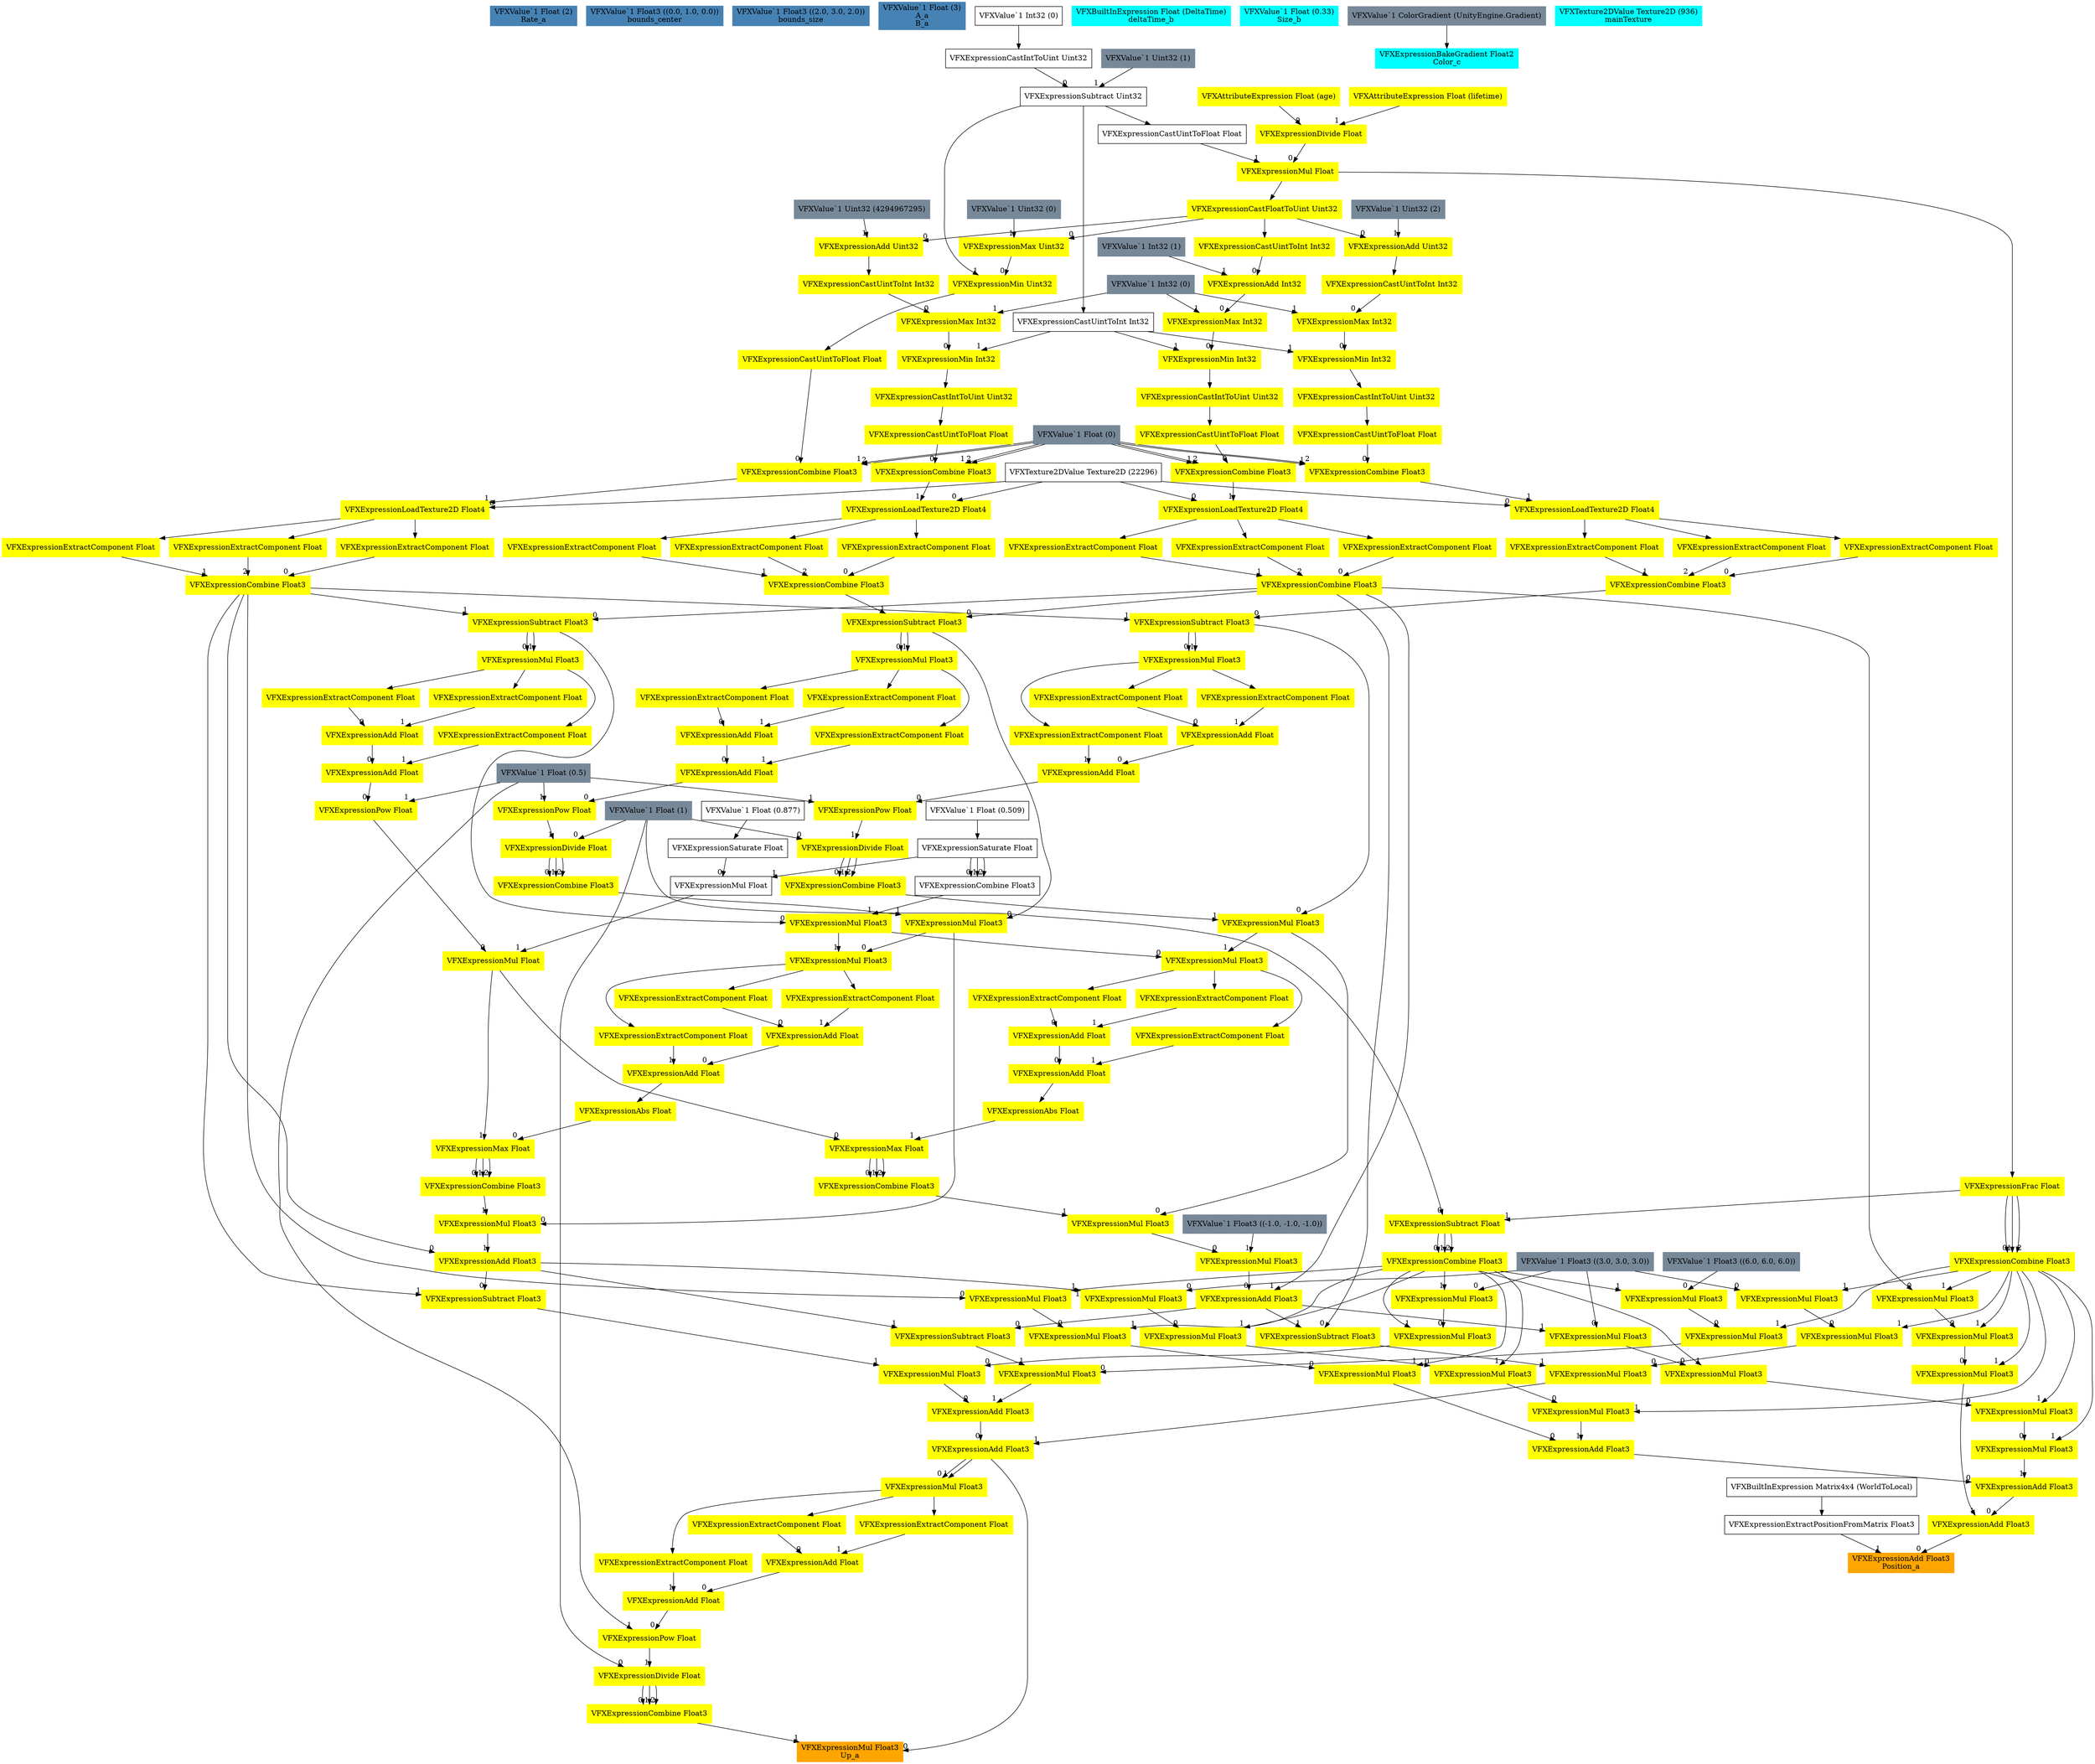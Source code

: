 digraph G {
node0 [shape="box" color="steelblue" style="filled" label="VFXValue`1 Float (2)
Rate_a"]
node1 [shape="box" color="steelblue" style="filled" label="VFXValue`1 Float3 ((0.0, 1.0, 0.0))
bounds_center"]
node2 [shape="box" color="steelblue" style="filled" label="VFXValue`1 Float3 ((2.0, 3.0, 2.0))
bounds_size"]
node3 [shape="box" color="steelblue" style="filled" label="VFXValue`1 Float (3)
A_a
B_a"]
node4 [shape="box" color="orange" style="filled" label="VFXExpressionAdd Float3
Position_a"]
node5 [shape="box" color="yellow" style="filled" label="VFXExpressionAdd Float3"]
node6 [shape="box" color="yellow" style="filled" label="VFXExpressionAdd Float3"]
node7 [shape="box" color="yellow" style="filled" label="VFXExpressionAdd Float3"]
node8 [shape="box" color="yellow" style="filled" label="VFXExpressionMul Float3"]
node9 [shape="box" color="yellow" style="filled" label="VFXExpressionMul Float3"]
node10 [shape="box" color="yellow" style="filled" label="VFXExpressionMul Float3"]
node11 [shape="box" color="yellow" style="filled" label="VFXExpressionCombine Float3"]
node12 [shape="box" color="yellow" style="filled" label="VFXExpressionExtractComponent Float"]
node13 [shape="box" color="yellow" style="filled" label="VFXExpressionLoadTexture2D Float4"]
node14 [shape="box" label="VFXTexture2DValue Texture2D (22296)"]
node15 [shape="box" color="yellow" style="filled" label="VFXExpressionCombine Float3"]
node16 [shape="box" color="yellow" style="filled" label="VFXExpressionCastUintToFloat Float"]
node17 [shape="box" color="yellow" style="filled" label="VFXExpressionMin Uint32"]
node18 [shape="box" color="yellow" style="filled" label="VFXExpressionMax Uint32"]
node19 [shape="box" color="yellow" style="filled" label="VFXExpressionCastFloatToUint Uint32"]
node20 [shape="box" color="yellow" style="filled" label="VFXExpressionMul Float"]
node21 [shape="box" color="yellow" style="filled" label="VFXExpressionDivide Float"]
node22 [shape="box" color="yellow" style="filled" label="VFXAttributeExpression Float (age)"]
node23 [shape="box" color="yellow" style="filled" label="VFXAttributeExpression Float (lifetime)"]
node24 [shape="box" label="VFXExpressionCastUintToFloat Float"]
node25 [shape="box" label="VFXExpressionSubtract Uint32"]
node26 [shape="box" label="VFXExpressionCastIntToUint Uint32"]
node27 [shape="box" label="VFXValue`1 Int32 (0)"]
node28 [shape="box" color="lightslategray" style="filled" label="VFXValue`1 Uint32 (1)"]
node29 [shape="box" color="lightslategray" style="filled" label="VFXValue`1 Uint32 (0)"]
node30 [shape="box" color="lightslategray" style="filled" label="VFXValue`1 Float (0)"]
node31 [shape="box" color="yellow" style="filled" label="VFXExpressionExtractComponent Float"]
node32 [shape="box" color="yellow" style="filled" label="VFXExpressionExtractComponent Float"]
node33 [shape="box" color="yellow" style="filled" label="VFXExpressionCombine Float3"]
node34 [shape="box" color="yellow" style="filled" label="VFXExpressionSubtract Float"]
node35 [shape="box" color="lightslategray" style="filled" label="VFXValue`1 Float (1)"]
node36 [shape="box" color="yellow" style="filled" label="VFXExpressionFrac Float"]
node37 [shape="box" color="yellow" style="filled" label="VFXExpressionMul Float3"]
node38 [shape="box" color="yellow" style="filled" label="VFXExpressionMul Float3"]
node39 [shape="box" color="yellow" style="filled" label="VFXExpressionMul Float3"]
node40 [shape="box" color="yellow" style="filled" label="VFXExpressionMul Float3"]
node41 [shape="box" color="lightslategray" style="filled" label="VFXValue`1 Float3 ((3.0, 3.0, 3.0))"]
node42 [shape="box" color="yellow" style="filled" label="VFXExpressionAdd Float3"]
node43 [shape="box" color="yellow" style="filled" label="VFXExpressionMul Float3"]
node44 [shape="box" color="yellow" style="filled" label="VFXExpressionMul Float3"]
node45 [shape="box" color="yellow" style="filled" label="VFXExpressionSubtract Float3"]
node46 [shape="box" color="yellow" style="filled" label="VFXExpressionCombine Float3"]
node47 [shape="box" color="yellow" style="filled" label="VFXExpressionExtractComponent Float"]
node48 [shape="box" color="yellow" style="filled" label="VFXExpressionLoadTexture2D Float4"]
node49 [shape="box" color="yellow" style="filled" label="VFXExpressionCombine Float3"]
node50 [shape="box" color="yellow" style="filled" label="VFXExpressionCastUintToFloat Float"]
node51 [shape="box" color="yellow" style="filled" label="VFXExpressionCastIntToUint Uint32"]
node52 [shape="box" color="yellow" style="filled" label="VFXExpressionMin Int32"]
node53 [shape="box" color="yellow" style="filled" label="VFXExpressionMax Int32"]
node54 [shape="box" color="yellow" style="filled" label="VFXExpressionAdd Int32"]
node55 [shape="box" color="yellow" style="filled" label="VFXExpressionCastUintToInt Int32"]
node56 [shape="box" color="lightslategray" style="filled" label="VFXValue`1 Int32 (1)"]
node57 [shape="box" color="lightslategray" style="filled" label="VFXValue`1 Int32 (0)"]
node58 [shape="box" label="VFXExpressionCastUintToInt Int32"]
node59 [shape="box" color="yellow" style="filled" label="VFXExpressionExtractComponent Float"]
node60 [shape="box" color="yellow" style="filled" label="VFXExpressionExtractComponent Float"]
node61 [shape="box" color="yellow" style="filled" label="VFXExpressionCombine Float3"]
node62 [shape="box" color="yellow" style="filled" label="VFXExpressionExtractComponent Float"]
node63 [shape="box" color="yellow" style="filled" label="VFXExpressionLoadTexture2D Float4"]
node64 [shape="box" color="yellow" style="filled" label="VFXExpressionCombine Float3"]
node65 [shape="box" color="yellow" style="filled" label="VFXExpressionCastUintToFloat Float"]
node66 [shape="box" color="yellow" style="filled" label="VFXExpressionCastIntToUint Uint32"]
node67 [shape="box" color="yellow" style="filled" label="VFXExpressionMin Int32"]
node68 [shape="box" color="yellow" style="filled" label="VFXExpressionMax Int32"]
node69 [shape="box" color="yellow" style="filled" label="VFXExpressionCastUintToInt Int32"]
node70 [shape="box" color="yellow" style="filled" label="VFXExpressionAdd Uint32"]
node71 [shape="box" color="lightslategray" style="filled" label="VFXValue`1 Uint32 (4294967295)"]
node72 [shape="box" color="yellow" style="filled" label="VFXExpressionExtractComponent Float"]
node73 [shape="box" color="yellow" style="filled" label="VFXExpressionExtractComponent Float"]
node74 [shape="box" color="yellow" style="filled" label="VFXExpressionCombine Float3"]
node75 [shape="box" color="yellow" style="filled" label="VFXExpressionDivide Float"]
node76 [shape="box" color="yellow" style="filled" label="VFXExpressionPow Float"]
node77 [shape="box" color="yellow" style="filled" label="VFXExpressionAdd Float"]
node78 [shape="box" color="yellow" style="filled" label="VFXExpressionAdd Float"]
node79 [shape="box" color="yellow" style="filled" label="VFXExpressionExtractComponent Float"]
node80 [shape="box" color="yellow" style="filled" label="VFXExpressionMul Float3"]
node81 [shape="box" color="yellow" style="filled" label="VFXExpressionExtractComponent Float"]
node82 [shape="box" color="yellow" style="filled" label="VFXExpressionExtractComponent Float"]
node83 [shape="box" color="lightslategray" style="filled" label="VFXValue`1 Float (0.5)"]
node84 [shape="box" color="yellow" style="filled" label="VFXExpressionCombine Float3"]
node85 [shape="box" color="yellow" style="filled" label="VFXExpressionMax Float"]
node86 [shape="box" color="yellow" style="filled" label="VFXExpressionAbs Float"]
node87 [shape="box" color="yellow" style="filled" label="VFXExpressionAdd Float"]
node88 [shape="box" color="yellow" style="filled" label="VFXExpressionAdd Float"]
node89 [shape="box" color="yellow" style="filled" label="VFXExpressionExtractComponent Float"]
node90 [shape="box" color="yellow" style="filled" label="VFXExpressionMul Float3"]
node91 [shape="box" color="yellow" style="filled" label="VFXExpressionMul Float3"]
node92 [shape="box" color="yellow" style="filled" label="VFXExpressionSubtract Float3"]
node93 [shape="box" label="VFXExpressionCombine Float3"]
node94 [shape="box" label="VFXExpressionSaturate Float"]
node95 [shape="box" label="VFXValue`1 Float (0.509)"]
node96 [shape="box" color="yellow" style="filled" label="VFXExpressionExtractComponent Float"]
node97 [shape="box" color="yellow" style="filled" label="VFXExpressionExtractComponent Float"]
node98 [shape="box" color="yellow" style="filled" label="VFXExpressionMul Float"]
node99 [shape="box" color="yellow" style="filled" label="VFXExpressionPow Float"]
node100 [shape="box" color="yellow" style="filled" label="VFXExpressionAdd Float"]
node101 [shape="box" color="yellow" style="filled" label="VFXExpressionAdd Float"]
node102 [shape="box" color="yellow" style="filled" label="VFXExpressionExtractComponent Float"]
node103 [shape="box" color="yellow" style="filled" label="VFXExpressionMul Float3"]
node104 [shape="box" color="yellow" style="filled" label="VFXExpressionExtractComponent Float"]
node105 [shape="box" color="yellow" style="filled" label="VFXExpressionExtractComponent Float"]
node106 [shape="box" label="VFXExpressionMul Float"]
node107 [shape="box" label="VFXExpressionSaturate Float"]
node108 [shape="box" label="VFXValue`1 Float (0.877)"]
node109 [shape="box" color="yellow" style="filled" label="VFXExpressionCombine Float3"]
node110 [shape="box" color="yellow" style="filled" label="VFXExpressionMul Float3"]
node111 [shape="box" color="yellow" style="filled" label="VFXExpressionMul Float3"]
node112 [shape="box" color="yellow" style="filled" label="VFXExpressionMul Float3"]
node113 [shape="box" color="yellow" style="filled" label="VFXExpressionMul Float3"]
node114 [shape="box" color="yellow" style="filled" label="VFXExpressionAdd Float3"]
node115 [shape="box" color="yellow" style="filled" label="VFXExpressionMul Float3"]
node116 [shape="box" color="yellow" style="filled" label="VFXExpressionMul Float3"]
node117 [shape="box" color="yellow" style="filled" label="VFXExpressionMul Float3"]
node118 [shape="box" color="yellow" style="filled" label="VFXExpressionSubtract Float3"]
node119 [shape="box" color="yellow" style="filled" label="VFXExpressionCombine Float3"]
node120 [shape="box" color="yellow" style="filled" label="VFXExpressionExtractComponent Float"]
node121 [shape="box" color="yellow" style="filled" label="VFXExpressionLoadTexture2D Float4"]
node122 [shape="box" color="yellow" style="filled" label="VFXExpressionCombine Float3"]
node123 [shape="box" color="yellow" style="filled" label="VFXExpressionCastUintToFloat Float"]
node124 [shape="box" color="yellow" style="filled" label="VFXExpressionCastIntToUint Uint32"]
node125 [shape="box" color="yellow" style="filled" label="VFXExpressionMin Int32"]
node126 [shape="box" color="yellow" style="filled" label="VFXExpressionMax Int32"]
node127 [shape="box" color="yellow" style="filled" label="VFXExpressionCastUintToInt Int32"]
node128 [shape="box" color="yellow" style="filled" label="VFXExpressionAdd Uint32"]
node129 [shape="box" color="lightslategray" style="filled" label="VFXValue`1 Uint32 (2)"]
node130 [shape="box" color="yellow" style="filled" label="VFXExpressionExtractComponent Float"]
node131 [shape="box" color="yellow" style="filled" label="VFXExpressionExtractComponent Float"]
node132 [shape="box" color="yellow" style="filled" label="VFXExpressionCombine Float3"]
node133 [shape="box" color="yellow" style="filled" label="VFXExpressionDivide Float"]
node134 [shape="box" color="yellow" style="filled" label="VFXExpressionPow Float"]
node135 [shape="box" color="yellow" style="filled" label="VFXExpressionAdd Float"]
node136 [shape="box" color="yellow" style="filled" label="VFXExpressionAdd Float"]
node137 [shape="box" color="yellow" style="filled" label="VFXExpressionExtractComponent Float"]
node138 [shape="box" color="yellow" style="filled" label="VFXExpressionMul Float3"]
node139 [shape="box" color="yellow" style="filled" label="VFXExpressionExtractComponent Float"]
node140 [shape="box" color="yellow" style="filled" label="VFXExpressionExtractComponent Float"]
node141 [shape="box" color="yellow" style="filled" label="VFXExpressionCombine Float3"]
node142 [shape="box" color="yellow" style="filled" label="VFXExpressionMax Float"]
node143 [shape="box" color="yellow" style="filled" label="VFXExpressionAbs Float"]
node144 [shape="box" color="yellow" style="filled" label="VFXExpressionAdd Float"]
node145 [shape="box" color="yellow" style="filled" label="VFXExpressionAdd Float"]
node146 [shape="box" color="yellow" style="filled" label="VFXExpressionExtractComponent Float"]
node147 [shape="box" color="yellow" style="filled" label="VFXExpressionMul Float3"]
node148 [shape="box" color="yellow" style="filled" label="VFXExpressionExtractComponent Float"]
node149 [shape="box" color="yellow" style="filled" label="VFXExpressionExtractComponent Float"]
node150 [shape="box" color="lightslategray" style="filled" label="VFXValue`1 Float3 ((-1.0, -1.0, -1.0))"]
node151 [shape="box" color="yellow" style="filled" label="VFXExpressionMul Float3"]
node152 [shape="box" color="yellow" style="filled" label="VFXExpressionMul Float3"]
node153 [shape="box" color="yellow" style="filled" label="VFXExpressionMul Float3"]
node154 [shape="box" label="VFXExpressionExtractPositionFromMatrix Float3"]
node155 [shape="box" label="VFXBuiltInExpression Matrix4x4 (WorldToLocal)"]
node156 [shape="box" color="cyan" style="filled" label="VFXBuiltInExpression Float (DeltaTime)
deltaTime_b"]
node157 [shape="box" color="orange" style="filled" label="VFXExpressionMul Float3
Up_a"]
node158 [shape="box" color="yellow" style="filled" label="VFXExpressionAdd Float3"]
node159 [shape="box" color="yellow" style="filled" label="VFXExpressionAdd Float3"]
node160 [shape="box" color="yellow" style="filled" label="VFXExpressionMul Float3"]
node161 [shape="box" color="yellow" style="filled" label="VFXExpressionMul Float3"]
node162 [shape="box" color="yellow" style="filled" label="VFXExpressionMul Float3"]
node163 [shape="box" color="yellow" style="filled" label="VFXExpressionSubtract Float3"]
node164 [shape="box" color="yellow" style="filled" label="VFXExpressionMul Float3"]
node165 [shape="box" color="yellow" style="filled" label="VFXExpressionMul Float3"]
node166 [shape="box" color="yellow" style="filled" label="VFXExpressionMul Float3"]
node167 [shape="box" color="lightslategray" style="filled" label="VFXValue`1 Float3 ((6.0, 6.0, 6.0))"]
node168 [shape="box" color="yellow" style="filled" label="VFXExpressionSubtract Float3"]
node169 [shape="box" color="yellow" style="filled" label="VFXExpressionMul Float3"]
node170 [shape="box" color="yellow" style="filled" label="VFXExpressionMul Float3"]
node171 [shape="box" color="yellow" style="filled" label="VFXExpressionMul Float3"]
node172 [shape="box" color="yellow" style="filled" label="VFXExpressionSubtract Float3"]
node173 [shape="box" color="yellow" style="filled" label="VFXExpressionCombine Float3"]
node174 [shape="box" color="yellow" style="filled" label="VFXExpressionDivide Float"]
node175 [shape="box" color="yellow" style="filled" label="VFXExpressionPow Float"]
node176 [shape="box" color="yellow" style="filled" label="VFXExpressionAdd Float"]
node177 [shape="box" color="yellow" style="filled" label="VFXExpressionAdd Float"]
node178 [shape="box" color="yellow" style="filled" label="VFXExpressionExtractComponent Float"]
node179 [shape="box" color="yellow" style="filled" label="VFXExpressionMul Float3"]
node180 [shape="box" color="yellow" style="filled" label="VFXExpressionExtractComponent Float"]
node181 [shape="box" color="yellow" style="filled" label="VFXExpressionExtractComponent Float"]
node182 [shape="box" color="cyan" style="filled" label="VFXValue`1 Float (0.33)
Size_b"]
node183 [shape="box" color="cyan" style="filled" label="VFXExpressionBakeGradient Float2
Color_c"]
node184 [shape="box" color="lightslategray" style="filled" label="VFXValue`1 ColorGradient (UnityEngine.Gradient)"]
node185 [shape="box" color="cyan" style="filled" label="VFXTexture2DValue Texture2D (936)
mainTexture"]
node5 -> node4 [headlabel="0"]
node154 -> node4 [headlabel="1"]
node6 -> node5 [headlabel="0"]
node151 -> node5 [headlabel="1"]
node7 -> node6 [headlabel="0"]
node110 -> node6 [headlabel="1"]
node8 -> node7 [headlabel="0"]
node37 -> node7 [headlabel="1"]
node9 -> node8 [headlabel="0"]
node33 -> node8 [headlabel="1"]
node10 -> node9 [headlabel="0"]
node33 -> node9 [headlabel="1"]
node11 -> node10 [headlabel="0"]
node33 -> node10 [headlabel="1"]
node12 -> node11 [headlabel="0"]
node31 -> node11 [headlabel="1"]
node32 -> node11 [headlabel="2"]
node13 -> node12 
node14 -> node13 [headlabel="0"]
node15 -> node13 [headlabel="1"]
node16 -> node15 [headlabel="0"]
node30 -> node15 [headlabel="1"]
node30 -> node15 [headlabel="2"]
node17 -> node16 
node18 -> node17 [headlabel="0"]
node25 -> node17 [headlabel="1"]
node19 -> node18 [headlabel="0"]
node29 -> node18 [headlabel="1"]
node20 -> node19 
node21 -> node20 [headlabel="0"]
node24 -> node20 [headlabel="1"]
node22 -> node21 [headlabel="0"]
node23 -> node21 [headlabel="1"]
node25 -> node24 
node26 -> node25 [headlabel="0"]
node28 -> node25 [headlabel="1"]
node27 -> node26 
node13 -> node31 
node13 -> node32 
node34 -> node33 [headlabel="0"]
node34 -> node33 [headlabel="1"]
node34 -> node33 [headlabel="2"]
node35 -> node34 [headlabel="0"]
node36 -> node34 [headlabel="1"]
node20 -> node36 
node38 -> node37 [headlabel="0"]
node109 -> node37 [headlabel="1"]
node39 -> node38 [headlabel="0"]
node33 -> node38 [headlabel="1"]
node40 -> node39 [headlabel="0"]
node33 -> node39 [headlabel="1"]
node41 -> node40 [headlabel="0"]
node42 -> node40 [headlabel="1"]
node11 -> node42 [headlabel="0"]
node43 -> node42 [headlabel="1"]
node44 -> node43 [headlabel="0"]
node84 -> node43 [headlabel="1"]
node45 -> node44 [headlabel="0"]
node74 -> node44 [headlabel="1"]
node46 -> node45 [headlabel="0"]
node61 -> node45 [headlabel="1"]
node47 -> node46 [headlabel="0"]
node59 -> node46 [headlabel="1"]
node60 -> node46 [headlabel="2"]
node48 -> node47 
node14 -> node48 [headlabel="0"]
node49 -> node48 [headlabel="1"]
node50 -> node49 [headlabel="0"]
node30 -> node49 [headlabel="1"]
node30 -> node49 [headlabel="2"]
node51 -> node50 
node52 -> node51 
node53 -> node52 [headlabel="0"]
node58 -> node52 [headlabel="1"]
node54 -> node53 [headlabel="0"]
node57 -> node53 [headlabel="1"]
node55 -> node54 [headlabel="0"]
node56 -> node54 [headlabel="1"]
node19 -> node55 
node25 -> node58 
node48 -> node59 
node48 -> node60 
node62 -> node61 [headlabel="0"]
node72 -> node61 [headlabel="1"]
node73 -> node61 [headlabel="2"]
node63 -> node62 
node14 -> node63 [headlabel="0"]
node64 -> node63 [headlabel="1"]
node65 -> node64 [headlabel="0"]
node30 -> node64 [headlabel="1"]
node30 -> node64 [headlabel="2"]
node66 -> node65 
node67 -> node66 
node68 -> node67 [headlabel="0"]
node58 -> node67 [headlabel="1"]
node69 -> node68 [headlabel="0"]
node57 -> node68 [headlabel="1"]
node70 -> node69 
node19 -> node70 [headlabel="0"]
node71 -> node70 [headlabel="1"]
node63 -> node72 
node63 -> node73 
node75 -> node74 [headlabel="0"]
node75 -> node74 [headlabel="1"]
node75 -> node74 [headlabel="2"]
node35 -> node75 [headlabel="0"]
node76 -> node75 [headlabel="1"]
node77 -> node76 [headlabel="0"]
node83 -> node76 [headlabel="1"]
node78 -> node77 [headlabel="0"]
node82 -> node77 [headlabel="1"]
node79 -> node78 [headlabel="0"]
node81 -> node78 [headlabel="1"]
node80 -> node79 
node45 -> node80 [headlabel="0"]
node45 -> node80 [headlabel="1"]
node80 -> node81 
node80 -> node82 
node85 -> node84 [headlabel="0"]
node85 -> node84 [headlabel="1"]
node85 -> node84 [headlabel="2"]
node86 -> node85 [headlabel="0"]
node98 -> node85 [headlabel="1"]
node87 -> node86 
node88 -> node87 [headlabel="0"]
node97 -> node87 [headlabel="1"]
node89 -> node88 [headlabel="0"]
node96 -> node88 [headlabel="1"]
node90 -> node89 
node44 -> node90 [headlabel="0"]
node91 -> node90 [headlabel="1"]
node92 -> node91 [headlabel="0"]
node93 -> node91 [headlabel="1"]
node46 -> node92 [headlabel="0"]
node11 -> node92 [headlabel="1"]
node94 -> node93 [headlabel="0"]
node94 -> node93 [headlabel="1"]
node94 -> node93 [headlabel="2"]
node95 -> node94 
node90 -> node96 
node90 -> node97 
node99 -> node98 [headlabel="0"]
node106 -> node98 [headlabel="1"]
node100 -> node99 [headlabel="0"]
node83 -> node99 [headlabel="1"]
node101 -> node100 [headlabel="0"]
node105 -> node100 [headlabel="1"]
node102 -> node101 [headlabel="0"]
node104 -> node101 [headlabel="1"]
node103 -> node102 
node92 -> node103 [headlabel="0"]
node92 -> node103 [headlabel="1"]
node103 -> node104 
node103 -> node105 
node107 -> node106 [headlabel="0"]
node94 -> node106 [headlabel="1"]
node108 -> node107 
node36 -> node109 [headlabel="0"]
node36 -> node109 [headlabel="1"]
node36 -> node109 [headlabel="2"]
node111 -> node110 [headlabel="0"]
node109 -> node110 [headlabel="1"]
node112 -> node111 [headlabel="0"]
node109 -> node111 [headlabel="1"]
node113 -> node112 [headlabel="0"]
node33 -> node112 [headlabel="1"]
node41 -> node113 [headlabel="0"]
node114 -> node113 [headlabel="1"]
node115 -> node114 [headlabel="0"]
node46 -> node114 [headlabel="1"]
node116 -> node115 [headlabel="0"]
node150 -> node115 [headlabel="1"]
node117 -> node116 [headlabel="0"]
node141 -> node116 [headlabel="1"]
node118 -> node117 [headlabel="0"]
node132 -> node117 [headlabel="1"]
node119 -> node118 [headlabel="0"]
node11 -> node118 [headlabel="1"]
node120 -> node119 [headlabel="0"]
node130 -> node119 [headlabel="1"]
node131 -> node119 [headlabel="2"]
node121 -> node120 
node14 -> node121 [headlabel="0"]
node122 -> node121 [headlabel="1"]
node123 -> node122 [headlabel="0"]
node30 -> node122 [headlabel="1"]
node30 -> node122 [headlabel="2"]
node124 -> node123 
node125 -> node124 
node126 -> node125 [headlabel="0"]
node58 -> node125 [headlabel="1"]
node127 -> node126 [headlabel="0"]
node57 -> node126 [headlabel="1"]
node128 -> node127 
node19 -> node128 [headlabel="0"]
node129 -> node128 [headlabel="1"]
node121 -> node130 
node121 -> node131 
node133 -> node132 [headlabel="0"]
node133 -> node132 [headlabel="1"]
node133 -> node132 [headlabel="2"]
node35 -> node133 [headlabel="0"]
node134 -> node133 [headlabel="1"]
node135 -> node134 [headlabel="0"]
node83 -> node134 [headlabel="1"]
node136 -> node135 [headlabel="0"]
node140 -> node135 [headlabel="1"]
node137 -> node136 [headlabel="0"]
node139 -> node136 [headlabel="1"]
node138 -> node137 
node118 -> node138 [headlabel="0"]
node118 -> node138 [headlabel="1"]
node138 -> node139 
node138 -> node140 
node142 -> node141 [headlabel="0"]
node142 -> node141 [headlabel="1"]
node142 -> node141 [headlabel="2"]
node98 -> node142 [headlabel="0"]
node143 -> node142 [headlabel="1"]
node144 -> node143 
node145 -> node144 [headlabel="0"]
node149 -> node144 [headlabel="1"]
node146 -> node145 [headlabel="0"]
node148 -> node145 [headlabel="1"]
node147 -> node146 
node91 -> node147 [headlabel="0"]
node117 -> node147 [headlabel="1"]
node147 -> node148 
node147 -> node149 
node152 -> node151 [headlabel="0"]
node109 -> node151 [headlabel="1"]
node153 -> node152 [headlabel="0"]
node109 -> node152 [headlabel="1"]
node46 -> node153 [headlabel="0"]
node109 -> node153 [headlabel="1"]
node155 -> node154 
node158 -> node157 [headlabel="0"]
node173 -> node157 [headlabel="1"]
node159 -> node158 [headlabel="0"]
node169 -> node158 [headlabel="1"]
node160 -> node159 [headlabel="0"]
node164 -> node159 [headlabel="1"]
node161 -> node160 [headlabel="0"]
node163 -> node160 [headlabel="1"]
node162 -> node161 [headlabel="0"]
node33 -> node161 [headlabel="1"]
node41 -> node162 [headlabel="0"]
node33 -> node162 [headlabel="1"]
node42 -> node163 [headlabel="0"]
node11 -> node163 [headlabel="1"]
node165 -> node164 [headlabel="0"]
node168 -> node164 [headlabel="1"]
node166 -> node165 [headlabel="0"]
node109 -> node165 [headlabel="1"]
node167 -> node166 [headlabel="0"]
node33 -> node166 [headlabel="1"]
node114 -> node168 [headlabel="0"]
node42 -> node168 [headlabel="1"]
node170 -> node169 [headlabel="0"]
node172 -> node169 [headlabel="1"]
node171 -> node170 [headlabel="0"]
node109 -> node170 [headlabel="1"]
node41 -> node171 [headlabel="0"]
node109 -> node171 [headlabel="1"]
node46 -> node172 [headlabel="0"]
node114 -> node172 [headlabel="1"]
node174 -> node173 [headlabel="0"]
node174 -> node173 [headlabel="1"]
node174 -> node173 [headlabel="2"]
node35 -> node174 [headlabel="0"]
node175 -> node174 [headlabel="1"]
node176 -> node175 [headlabel="0"]
node83 -> node175 [headlabel="1"]
node177 -> node176 [headlabel="0"]
node181 -> node176 [headlabel="1"]
node178 -> node177 [headlabel="0"]
node180 -> node177 [headlabel="1"]
node179 -> node178 
node158 -> node179 [headlabel="0"]
node158 -> node179 [headlabel="1"]
node179 -> node180 
node179 -> node181 
node184 -> node183 
}
